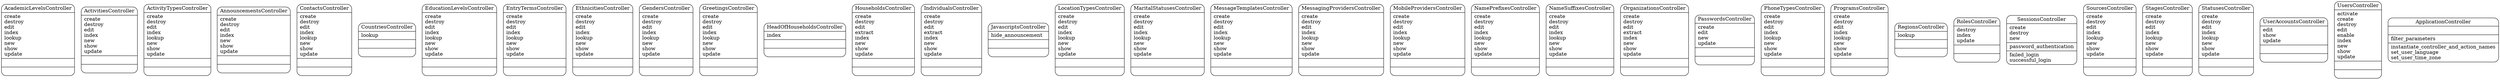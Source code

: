 digraph controllers_diagram {
	graph[overlap=false, splines=true]
	"AcademicLevelsController" [shape=Mrecord, label="{AcademicLevelsController|create\ldestroy\ledit\lindex\llookup\lnew\lshow\lupdate\l|\l|\l}"]
	"ActivitiesController" [shape=Mrecord, label="{ActivitiesController|create\ldestroy\ledit\lindex\lnew\lshow\lupdate\l|\l|\l}"]
	"ActivityTypesController" [shape=Mrecord, label="{ActivityTypesController|create\ldestroy\ledit\lindex\llookup\lnew\lshow\lupdate\l|\l|\l}"]
	"AnnouncementsController" [shape=Mrecord, label="{AnnouncementsController|create\ldestroy\ledit\lindex\lnew\lshow\lupdate\l|\l|\l}"]
	"ContactsController" [shape=Mrecord, label="{ContactsController|create\ldestroy\ledit\lindex\llookup\lnew\lshow\lupdate\l|\l|\l}"]
	"CountriesController" [shape=Mrecord, label="{CountriesController|lookup\l|\l|\l}"]
	"EducationLevelsController" [shape=Mrecord, label="{EducationLevelsController|create\ldestroy\ledit\lindex\llookup\lnew\lshow\lupdate\l|\l|\l}"]
	"EntryTermsController" [shape=Mrecord, label="{EntryTermsController|create\ldestroy\ledit\lindex\llookup\lnew\lshow\lupdate\l|\l|\l}"]
	"EthnicitiesController" [shape=Mrecord, label="{EthnicitiesController|create\ldestroy\ledit\lindex\llookup\lnew\lshow\lupdate\l|\l|\l}"]
	"GendersController" [shape=Mrecord, label="{GendersController|create\ldestroy\ledit\lindex\llookup\lnew\lshow\lupdate\l|\l|\l}"]
	"GreetingsController" [shape=Mrecord, label="{GreetingsController|create\ldestroy\ledit\lindex\llookup\lnew\lshow\lupdate\l|\l|\l}"]
	"HeadOfHouseholdsController" [shape=Mrecord, label="{HeadOfHouseholdsController|index\l|\l|\l}"]
	"HouseholdsController" [shape=Mrecord, label="{HouseholdsController|create\ldestroy\ledit\lextract\lindex\lnew\lshow\lupdate\l|\l|\l}"]
	"IndividualsController" [shape=Mrecord, label="{IndividualsController|create\ldestroy\ledit\lextract\lindex\lnew\lshow\lupdate\l|\l|\l}"]
	"JavascriptsController" [shape=Mrecord, label="{JavascriptsController|hide_announcement\l|\l|\l}"]
	"LocationTypesController" [shape=Mrecord, label="{LocationTypesController|create\ldestroy\ledit\lindex\llookup\lnew\lshow\lupdate\l|\l|\l}"]
	"MaritalStatusesController" [shape=Mrecord, label="{MaritalStatusesController|create\ldestroy\ledit\lindex\llookup\lnew\lshow\lupdate\l|\l|\l}"]
	"MessageTemplatesController" [shape=Mrecord, label="{MessageTemplatesController|create\ldestroy\ledit\lindex\llookup\lnew\lshow\lupdate\l|\l|\l}"]
	"MessagingProvidersController" [shape=Mrecord, label="{MessagingProvidersController|create\ldestroy\ledit\lindex\llookup\lnew\lshow\lupdate\l|\l|\l}"]
	"MobileProvidersController" [shape=Mrecord, label="{MobileProvidersController|create\ldestroy\ledit\lindex\llookup\lnew\lshow\lupdate\l|\l|\l}"]
	"NamePrefixesController" [shape=Mrecord, label="{NamePrefixesController|create\ldestroy\ledit\lindex\llookup\lnew\lshow\lupdate\l|\l|\l}"]
	"NameSuffixesController" [shape=Mrecord, label="{NameSuffixesController|create\ldestroy\ledit\lindex\llookup\lnew\lshow\lupdate\l|\l|\l}"]
	"OrganizationsController" [shape=Mrecord, label="{OrganizationsController|create\ldestroy\ledit\lextract\lindex\lnew\lshow\lupdate\l|\l|\l}"]
	"PasswordsController" [shape=Mrecord, label="{PasswordsController|create\ledit\lnew\lupdate\l|\l|\l}"]
	"PhoneTypesController" [shape=Mrecord, label="{PhoneTypesController|create\ldestroy\ledit\lindex\llookup\lnew\lshow\lupdate\l|\l|\l}"]
	"ProgramsController" [shape=Mrecord, label="{ProgramsController|create\ldestroy\ledit\lindex\llookup\lnew\lshow\lupdate\l|\l|\l}"]
	"RegionsController" [shape=Mrecord, label="{RegionsController|lookup\l|\l|\l}"]
	"RolesController" [shape=Mrecord, label="{RolesController|destroy\lindex\lupdate\l|\l|\l}"]
	"SessionsController" [shape=Mrecord, label="{SessionsController|create\ldestroy\lnew\l|password_authentication\l|failed_login\lsuccessful_login\l}"]
	"SourcesController" [shape=Mrecord, label="{SourcesController|create\ldestroy\ledit\lindex\llookup\lnew\lshow\lupdate\l|\l|\l}"]
	"StagesController" [shape=Mrecord, label="{StagesController|create\ldestroy\ledit\lindex\llookup\lnew\lshow\lupdate\l|\l|\l}"]
	"StatusesController" [shape=Mrecord, label="{StatusesController|create\ldestroy\ledit\lindex\llookup\lnew\lshow\lupdate\l|\l|\l}"]
	"UserAccountsController" [shape=Mrecord, label="{UserAccountsController|edit\lshow\lupdate\l|\l|\l}"]
	"UsersController" [shape=Mrecord, label="{UsersController|activate\lcreate\ldestroy\ledit\lenable\lindex\lnew\lshow\lupdate\l|\l|\l}"]
	"ApplicationController" [shape=Mrecord, label="{ApplicationController|\l|filter_parameters\l|instantiate_controller_and_action_names\lset_user_language\lset_user_time_zone\l}"]
}
